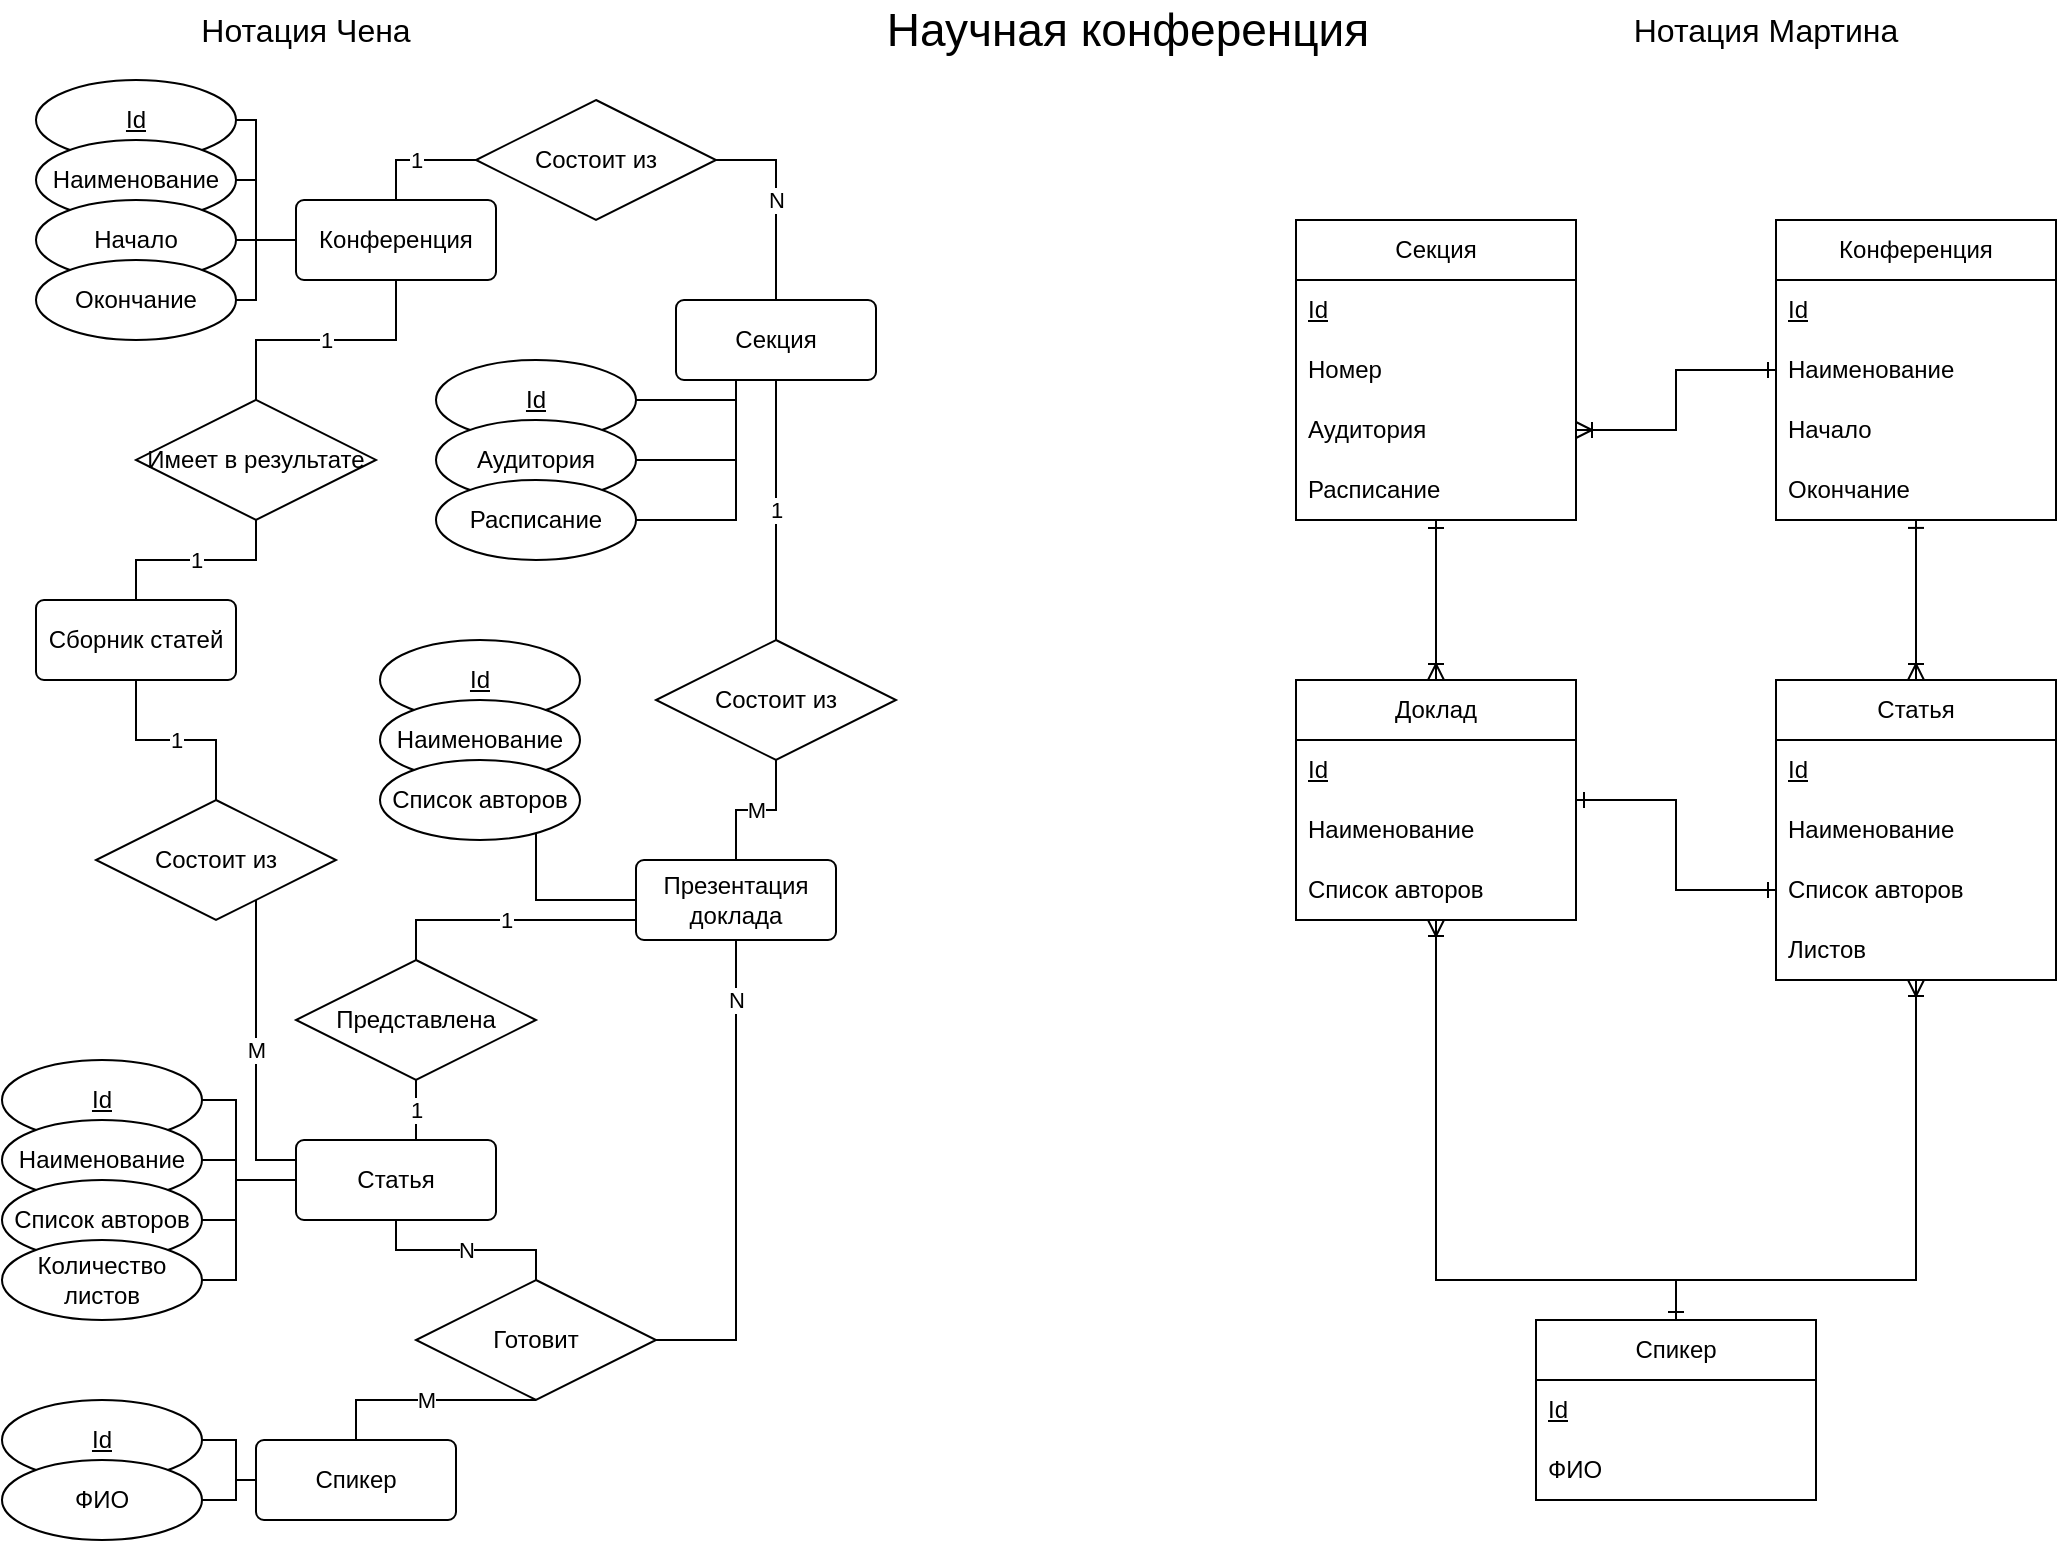 <mxfile version="28.1.2">
  <diagram name="Страница — 1" id="Usv800yyKpMSxYLico5M">
    <mxGraphModel dx="1006" dy="696" grid="1" gridSize="10" guides="1" tooltips="1" connect="1" arrows="1" fold="1" page="1" pageScale="1" pageWidth="1169" pageHeight="827" math="0" shadow="0">
      <root>
        <mxCell id="0" />
        <mxCell id="1" parent="0" />
        <mxCell id="GMbKhNjY2CRubePAbN6w-1" value="Научная конференция" style="text;html=1;align=center;verticalAlign=middle;whiteSpace=wrap;rounded=0;fontSize=23;" parent="1" vertex="1">
          <mxGeometry x="430" y="30" width="312" height="30" as="geometry" />
        </mxCell>
        <mxCell id="GMbKhNjY2CRubePAbN6w-2" value="&lt;font style=&quot;font-size: 16px;&quot;&gt;Нотация Чена&lt;/font&gt;" style="text;html=1;align=center;verticalAlign=middle;whiteSpace=wrap;rounded=0;fontSize=18;" parent="1" vertex="1">
          <mxGeometry x="110" y="30" width="130" height="30" as="geometry" />
        </mxCell>
        <mxCell id="GMbKhNjY2CRubePAbN6w-3" value="&lt;font style=&quot;font-size: 16px;&quot;&gt;Нотация Мартина&lt;/font&gt;" style="text;html=1;align=center;verticalAlign=middle;whiteSpace=wrap;rounded=0;fontSize=18;" parent="1" vertex="1">
          <mxGeometry x="810" y="30" width="190" height="30" as="geometry" />
        </mxCell>
        <mxCell id="GMbKhNjY2CRubePAbN6w-4" value="Конференция" style="rounded=1;arcSize=10;whiteSpace=wrap;html=1;align=center;" parent="1" vertex="1">
          <mxGeometry x="170" y="130" width="100" height="40" as="geometry" />
        </mxCell>
        <mxCell id="GMbKhNjY2CRubePAbN6w-6" value="Спикер" style="rounded=1;arcSize=10;whiteSpace=wrap;html=1;align=center;" parent="1" vertex="1">
          <mxGeometry x="150" y="750" width="100" height="40" as="geometry" />
        </mxCell>
        <mxCell id="GMbKhNjY2CRubePAbN6w-18" value="Id" style="ellipse;whiteSpace=wrap;html=1;align=center;fontStyle=4;" parent="1" vertex="1">
          <mxGeometry x="40" y="70" width="100" height="40" as="geometry" />
        </mxCell>
        <mxCell id="vNpDOa9beyPFH_1lGm9j-8" style="edgeStyle=orthogonalEdgeStyle;rounded=0;orthogonalLoop=1;jettySize=auto;html=1;endArrow=none;endFill=0;" edge="1" parent="1" source="GMbKhNjY2CRubePAbN6w-19" target="GMbKhNjY2CRubePAbN6w-4">
          <mxGeometry relative="1" as="geometry">
            <Array as="points">
              <mxPoint x="150" y="120" />
              <mxPoint x="150" y="150" />
            </Array>
          </mxGeometry>
        </mxCell>
        <mxCell id="GMbKhNjY2CRubePAbN6w-19" value="Наименование" style="ellipse;whiteSpace=wrap;html=1;align=center;" parent="1" vertex="1">
          <mxGeometry x="40" y="100" width="100" height="40" as="geometry" />
        </mxCell>
        <mxCell id="vNpDOa9beyPFH_1lGm9j-5" style="edgeStyle=orthogonalEdgeStyle;rounded=0;orthogonalLoop=1;jettySize=auto;html=1;endArrow=none;endFill=0;" edge="1" parent="1" source="GMbKhNjY2CRubePAbN6w-20" target="GMbKhNjY2CRubePAbN6w-6">
          <mxGeometry relative="1" as="geometry">
            <Array as="points">
              <mxPoint x="140" y="750" />
              <mxPoint x="140" y="770" />
            </Array>
          </mxGeometry>
        </mxCell>
        <mxCell id="GMbKhNjY2CRubePAbN6w-20" value="Id" style="ellipse;whiteSpace=wrap;html=1;align=center;fontStyle=4;" parent="1" vertex="1">
          <mxGeometry x="23" y="730" width="100" height="40" as="geometry" />
        </mxCell>
        <mxCell id="GMbKhNjY2CRubePAbN6w-21" value="Статья" style="rounded=1;arcSize=10;whiteSpace=wrap;html=1;align=center;" parent="1" vertex="1">
          <mxGeometry x="170" y="600" width="100" height="40" as="geometry" />
        </mxCell>
        <mxCell id="GMbKhNjY2CRubePAbN6w-22" value="Презентация доклада" style="rounded=1;arcSize=10;whiteSpace=wrap;html=1;align=center;" parent="1" vertex="1">
          <mxGeometry x="340" y="460" width="100" height="40" as="geometry" />
        </mxCell>
        <mxCell id="GMbKhNjY2CRubePAbN6w-24" value="Секция" style="rounded=1;arcSize=10;whiteSpace=wrap;html=1;align=center;" parent="1" vertex="1">
          <mxGeometry x="360" y="180" width="100" height="40" as="geometry" />
        </mxCell>
        <mxCell id="GMbKhNjY2CRubePAbN6w-25" value="M" style="endArrow=none;html=1;rounded=0;edgeStyle=orthogonalEdgeStyle;" parent="1" source="GMbKhNjY2CRubePAbN6w-6" target="vNpDOa9beyPFH_1lGm9j-58" edge="1">
          <mxGeometry relative="1" as="geometry">
            <mxPoint x="160" y="439.5" as="sourcePoint" />
            <mxPoint x="250" y="720" as="targetPoint" />
            <Array as="points">
              <mxPoint x="200" y="730" />
            </Array>
            <mxPoint as="offset" />
          </mxGeometry>
        </mxCell>
        <mxCell id="GMbKhNjY2CRubePAbN6w-26" value="N" style="endArrow=none;html=1;rounded=0;edgeStyle=orthogonalEdgeStyle;" parent="1" source="vNpDOa9beyPFH_1lGm9j-58" target="GMbKhNjY2CRubePAbN6w-21" edge="1">
          <mxGeometry x="0.0" relative="1" as="geometry">
            <mxPoint x="270" y="660" as="sourcePoint" />
            <mxPoint x="590" y="410" as="targetPoint" />
            <Array as="points" />
            <mxPoint as="offset" />
          </mxGeometry>
        </mxCell>
        <mxCell id="GMbKhNjY2CRubePAbN6w-27" value="N" style="endArrow=none;html=1;rounded=0;edgeStyle=orthogonalEdgeStyle;exitX=1;exitY=0.5;exitDx=0;exitDy=0;" parent="1" source="vNpDOa9beyPFH_1lGm9j-58" target="GMbKhNjY2CRubePAbN6w-22" edge="1">
          <mxGeometry x="0.75" relative="1" as="geometry">
            <mxPoint x="350" y="660" as="sourcePoint" />
            <mxPoint x="380" y="510" as="targetPoint" />
            <Array as="points" />
            <mxPoint as="offset" />
          </mxGeometry>
        </mxCell>
        <mxCell id="GMbKhNjY2CRubePAbN6w-30" value="Состоит из" style="shape=rhombus;perimeter=rhombusPerimeter;whiteSpace=wrap;html=1;align=center;" parent="1" vertex="1">
          <mxGeometry x="350" y="350" width="120" height="60" as="geometry" />
        </mxCell>
        <mxCell id="GMbKhNjY2CRubePAbN6w-32" value="M" style="endArrow=none;html=1;rounded=0;edgeStyle=orthogonalEdgeStyle;" parent="1" source="GMbKhNjY2CRubePAbN6w-22" target="GMbKhNjY2CRubePAbN6w-30" edge="1">
          <mxGeometry relative="1" as="geometry">
            <mxPoint x="440" y="360" as="sourcePoint" />
            <mxPoint x="580" y="250" as="targetPoint" />
          </mxGeometry>
        </mxCell>
        <mxCell id="GMbKhNjY2CRubePAbN6w-33" value="1" style="endArrow=none;html=1;rounded=0;edgeStyle=orthogonalEdgeStyle;" parent="1" source="GMbKhNjY2CRubePAbN6w-30" target="GMbKhNjY2CRubePAbN6w-24" edge="1">
          <mxGeometry relative="1" as="geometry">
            <mxPoint x="840" y="230" as="sourcePoint" />
            <mxPoint x="820" y="200" as="targetPoint" />
          </mxGeometry>
        </mxCell>
        <mxCell id="GMbKhNjY2CRubePAbN6w-34" value="Состоит из" style="shape=rhombus;perimeter=rhombusPerimeter;whiteSpace=wrap;html=1;align=center;" parent="1" vertex="1">
          <mxGeometry x="260" y="80" width="120" height="60" as="geometry" />
        </mxCell>
        <mxCell id="GMbKhNjY2CRubePAbN6w-35" value="N" style="endArrow=none;html=1;rounded=0;edgeStyle=orthogonalEdgeStyle;" parent="1" source="GMbKhNjY2CRubePAbN6w-24" target="GMbKhNjY2CRubePAbN6w-34" edge="1">
          <mxGeometry relative="1" as="geometry">
            <mxPoint x="260" y="200" as="sourcePoint" />
            <mxPoint x="400" y="160" as="targetPoint" />
            <Array as="points">
              <mxPoint x="410" y="110" />
            </Array>
            <mxPoint as="offset" />
          </mxGeometry>
        </mxCell>
        <mxCell id="GMbKhNjY2CRubePAbN6w-36" value="1" style="endArrow=none;html=1;rounded=0;edgeStyle=orthogonalEdgeStyle;" parent="1" source="GMbKhNjY2CRubePAbN6w-34" target="GMbKhNjY2CRubePAbN6w-4" edge="1">
          <mxGeometry relative="1" as="geometry">
            <mxPoint x="660" y="140" as="sourcePoint" />
            <mxPoint x="240" y="60" as="targetPoint" />
            <Array as="points">
              <mxPoint x="220" y="110" />
            </Array>
          </mxGeometry>
        </mxCell>
        <mxCell id="vNpDOa9beyPFH_1lGm9j-49" value="" style="edgeStyle=orthogonalEdgeStyle;rounded=0;orthogonalLoop=1;jettySize=auto;html=1;endArrow=ERone;endFill=0;startArrow=ERoneToMany;startFill=0;" edge="1" parent="1" source="GMbKhNjY2CRubePAbN6w-37" target="vNpDOa9beyPFH_1lGm9j-41">
          <mxGeometry relative="1" as="geometry">
            <Array as="points">
              <mxPoint x="740" y="290" />
              <mxPoint x="740" y="290" />
            </Array>
          </mxGeometry>
        </mxCell>
        <mxCell id="vNpDOa9beyPFH_1lGm9j-59" value="" style="edgeStyle=orthogonalEdgeStyle;rounded=0;orthogonalLoop=1;jettySize=auto;html=1;endArrow=ERone;endFill=0;startArrow=ERone;startFill=0;" edge="1" parent="1" source="GMbKhNjY2CRubePAbN6w-37" target="vNpDOa9beyPFH_1lGm9j-54">
          <mxGeometry relative="1" as="geometry" />
        </mxCell>
        <mxCell id="GMbKhNjY2CRubePAbN6w-37" value="Доклад" style="swimlane;fontStyle=0;childLayout=stackLayout;horizontal=1;startSize=30;horizontalStack=0;resizeParent=1;resizeParentMax=0;resizeLast=0;collapsible=1;marginBottom=0;whiteSpace=wrap;html=1;" parent="1" vertex="1">
          <mxGeometry x="670" y="370" width="140" height="120" as="geometry" />
        </mxCell>
        <mxCell id="GMbKhNjY2CRubePAbN6w-38" value="Id" style="text;strokeColor=none;fillColor=none;align=left;verticalAlign=middle;spacingLeft=4;spacingRight=4;overflow=hidden;points=[[0,0.5],[1,0.5]];portConstraint=eastwest;rotatable=0;whiteSpace=wrap;html=1;fontStyle=4" parent="GMbKhNjY2CRubePAbN6w-37" vertex="1">
          <mxGeometry y="30" width="140" height="30" as="geometry" />
        </mxCell>
        <mxCell id="GMbKhNjY2CRubePAbN6w-39" value="Наименование" style="text;strokeColor=none;fillColor=none;align=left;verticalAlign=middle;spacingLeft=4;spacingRight=4;overflow=hidden;points=[[0,0.5],[1,0.5]];portConstraint=eastwest;rotatable=0;whiteSpace=wrap;html=1;" parent="GMbKhNjY2CRubePAbN6w-37" vertex="1">
          <mxGeometry y="60" width="140" height="30" as="geometry" />
        </mxCell>
        <mxCell id="GMbKhNjY2CRubePAbN6w-40" value="Список авторов" style="text;strokeColor=none;fillColor=none;align=left;verticalAlign=middle;spacingLeft=4;spacingRight=4;overflow=hidden;points=[[0,0.5],[1,0.5]];portConstraint=eastwest;rotatable=0;whiteSpace=wrap;html=1;" parent="GMbKhNjY2CRubePAbN6w-37" vertex="1">
          <mxGeometry y="90" width="140" height="30" as="geometry" />
        </mxCell>
        <mxCell id="GMbKhNjY2CRubePAbN6w-42" value="Сборник статей" style="rounded=1;arcSize=10;whiteSpace=wrap;html=1;align=center;" parent="1" vertex="1">
          <mxGeometry x="40" y="330" width="100" height="40" as="geometry" />
        </mxCell>
        <mxCell id="GMbKhNjY2CRubePAbN6w-43" value="Состоит из" style="shape=rhombus;perimeter=rhombusPerimeter;whiteSpace=wrap;html=1;align=center;" parent="1" vertex="1">
          <mxGeometry x="70" y="430" width="120" height="60" as="geometry" />
        </mxCell>
        <mxCell id="GMbKhNjY2CRubePAbN6w-44" value="1" style="endArrow=none;html=1;rounded=0;edgeStyle=orthogonalEdgeStyle;" parent="1" source="GMbKhNjY2CRubePAbN6w-43" target="GMbKhNjY2CRubePAbN6w-42" edge="1">
          <mxGeometry relative="1" as="geometry">
            <mxPoint x="410" y="560" as="sourcePoint" />
            <mxPoint x="410" y="510" as="targetPoint" />
          </mxGeometry>
        </mxCell>
        <mxCell id="GMbKhNjY2CRubePAbN6w-45" value="M" style="endArrow=none;html=1;rounded=0;edgeStyle=orthogonalEdgeStyle;" parent="1" source="GMbKhNjY2CRubePAbN6w-43" target="GMbKhNjY2CRubePAbN6w-21" edge="1">
          <mxGeometry relative="1" as="geometry">
            <mxPoint x="390" y="630" as="sourcePoint" />
            <mxPoint x="390" y="580" as="targetPoint" />
            <Array as="points">
              <mxPoint x="150" y="610" />
            </Array>
          </mxGeometry>
        </mxCell>
        <mxCell id="vNpDOa9beyPFH_1lGm9j-9" style="edgeStyle=orthogonalEdgeStyle;rounded=0;orthogonalLoop=1;jettySize=auto;html=1;endArrow=none;endFill=0;" edge="1" parent="1" source="GMbKhNjY2CRubePAbN6w-46" target="GMbKhNjY2CRubePAbN6w-4">
          <mxGeometry relative="1" as="geometry" />
        </mxCell>
        <mxCell id="GMbKhNjY2CRubePAbN6w-46" value="Начало" style="ellipse;whiteSpace=wrap;html=1;align=center;" parent="1" vertex="1">
          <mxGeometry x="40" y="130" width="100" height="40" as="geometry" />
        </mxCell>
        <mxCell id="vNpDOa9beyPFH_1lGm9j-10" style="edgeStyle=orthogonalEdgeStyle;rounded=0;orthogonalLoop=1;jettySize=auto;html=1;endArrow=none;endFill=0;" edge="1" parent="1" source="GMbKhNjY2CRubePAbN6w-47" target="GMbKhNjY2CRubePAbN6w-4">
          <mxGeometry relative="1" as="geometry">
            <Array as="points">
              <mxPoint x="150" y="180" />
              <mxPoint x="150" y="150" />
            </Array>
          </mxGeometry>
        </mxCell>
        <mxCell id="GMbKhNjY2CRubePAbN6w-47" value="Окончание" style="ellipse;whiteSpace=wrap;html=1;align=center;" parent="1" vertex="1">
          <mxGeometry x="40" y="160" width="100" height="40" as="geometry" />
        </mxCell>
        <mxCell id="vNpDOa9beyPFH_1lGm9j-17" style="edgeStyle=orthogonalEdgeStyle;rounded=0;orthogonalLoop=1;jettySize=auto;html=1;endArrow=none;endFill=0;" edge="1" parent="1" source="GMbKhNjY2CRubePAbN6w-52" target="GMbKhNjY2CRubePAbN6w-21">
          <mxGeometry relative="1" as="geometry">
            <Array as="points">
              <mxPoint x="140" y="580" />
              <mxPoint x="140" y="620" />
            </Array>
          </mxGeometry>
        </mxCell>
        <mxCell id="GMbKhNjY2CRubePAbN6w-52" value="Id" style="ellipse;whiteSpace=wrap;html=1;align=center;fontStyle=4;" parent="1" vertex="1">
          <mxGeometry x="23" y="560" width="100" height="40" as="geometry" />
        </mxCell>
        <mxCell id="vNpDOa9beyPFH_1lGm9j-18" style="edgeStyle=orthogonalEdgeStyle;rounded=0;orthogonalLoop=1;jettySize=auto;html=1;endArrow=none;endFill=0;" edge="1" parent="1" source="GMbKhNjY2CRubePAbN6w-53" target="GMbKhNjY2CRubePAbN6w-21">
          <mxGeometry relative="1" as="geometry">
            <Array as="points">
              <mxPoint x="140" y="610" />
              <mxPoint x="140" y="620" />
            </Array>
          </mxGeometry>
        </mxCell>
        <mxCell id="GMbKhNjY2CRubePAbN6w-53" value="Наименование" style="ellipse;whiteSpace=wrap;html=1;align=center;" parent="1" vertex="1">
          <mxGeometry x="23" y="590" width="100" height="40" as="geometry" />
        </mxCell>
        <mxCell id="vNpDOa9beyPFH_1lGm9j-19" style="edgeStyle=orthogonalEdgeStyle;rounded=0;orthogonalLoop=1;jettySize=auto;html=1;endArrow=none;endFill=0;" edge="1" parent="1" source="GMbKhNjY2CRubePAbN6w-54" target="GMbKhNjY2CRubePAbN6w-21">
          <mxGeometry relative="1" as="geometry">
            <Array as="points">
              <mxPoint x="140" y="640" />
              <mxPoint x="140" y="620" />
            </Array>
          </mxGeometry>
        </mxCell>
        <mxCell id="GMbKhNjY2CRubePAbN6w-54" value="Список авторов" style="ellipse;whiteSpace=wrap;html=1;align=center;" parent="1" vertex="1">
          <mxGeometry x="23" y="620" width="100" height="40" as="geometry" />
        </mxCell>
        <mxCell id="vNpDOa9beyPFH_1lGm9j-20" style="edgeStyle=orthogonalEdgeStyle;rounded=0;orthogonalLoop=1;jettySize=auto;html=1;endArrow=none;endFill=0;" edge="1" parent="1" source="GMbKhNjY2CRubePAbN6w-55" target="GMbKhNjY2CRubePAbN6w-21">
          <mxGeometry relative="1" as="geometry">
            <Array as="points">
              <mxPoint x="140" y="670" />
              <mxPoint x="140" y="620" />
            </Array>
          </mxGeometry>
        </mxCell>
        <mxCell id="GMbKhNjY2CRubePAbN6w-55" value="Количество листов" style="ellipse;whiteSpace=wrap;html=1;align=center;" parent="1" vertex="1">
          <mxGeometry x="23" y="650" width="100" height="40" as="geometry" />
        </mxCell>
        <mxCell id="vNpDOa9beyPFH_1lGm9j-1" value="Имеет в результате" style="shape=rhombus;perimeter=rhombusPerimeter;whiteSpace=wrap;html=1;align=center;" vertex="1" parent="1">
          <mxGeometry x="90" y="229.96" width="120" height="60" as="geometry" />
        </mxCell>
        <mxCell id="vNpDOa9beyPFH_1lGm9j-2" value="1" style="endArrow=none;html=1;rounded=0;edgeStyle=orthogonalEdgeStyle;" edge="1" parent="1" source="vNpDOa9beyPFH_1lGm9j-1" target="GMbKhNjY2CRubePAbN6w-4">
          <mxGeometry relative="1" as="geometry">
            <mxPoint x="470" y="339.96" as="sourcePoint" />
            <mxPoint x="150" y="149.96" as="targetPoint" />
          </mxGeometry>
        </mxCell>
        <mxCell id="vNpDOa9beyPFH_1lGm9j-3" value="1" style="endArrow=none;html=1;rounded=0;edgeStyle=orthogonalEdgeStyle;" edge="1" parent="1" source="vNpDOa9beyPFH_1lGm9j-1" target="GMbKhNjY2CRubePAbN6w-42">
          <mxGeometry relative="1" as="geometry">
            <mxPoint x="450" y="409.96" as="sourcePoint" />
            <mxPoint x="200" y="389.96" as="targetPoint" />
            <Array as="points">
              <mxPoint x="150" y="310" />
              <mxPoint x="90" y="310" />
            </Array>
          </mxGeometry>
        </mxCell>
        <mxCell id="vNpDOa9beyPFH_1lGm9j-6" style="edgeStyle=orthogonalEdgeStyle;rounded=0;orthogonalLoop=1;jettySize=auto;html=1;endArrow=none;endFill=0;" edge="1" parent="1" source="vNpDOa9beyPFH_1lGm9j-4" target="GMbKhNjY2CRubePAbN6w-6">
          <mxGeometry relative="1" as="geometry">
            <Array as="points">
              <mxPoint x="140" y="780" />
              <mxPoint x="140" y="770" />
            </Array>
          </mxGeometry>
        </mxCell>
        <mxCell id="vNpDOa9beyPFH_1lGm9j-4" value="ФИО" style="ellipse;whiteSpace=wrap;html=1;align=center;" vertex="1" parent="1">
          <mxGeometry x="23" y="760" width="100" height="40" as="geometry" />
        </mxCell>
        <mxCell id="vNpDOa9beyPFH_1lGm9j-7" style="edgeStyle=orthogonalEdgeStyle;rounded=0;orthogonalLoop=1;jettySize=auto;html=1;endArrow=none;endFill=0;" edge="1" parent="1" source="GMbKhNjY2CRubePAbN6w-18" target="GMbKhNjY2CRubePAbN6w-4">
          <mxGeometry relative="1" as="geometry">
            <Array as="points">
              <mxPoint x="150" y="90" />
              <mxPoint x="150" y="150" />
            </Array>
          </mxGeometry>
        </mxCell>
        <mxCell id="vNpDOa9beyPFH_1lGm9j-11" value="Представлена" style="shape=rhombus;perimeter=rhombusPerimeter;whiteSpace=wrap;html=1;align=center;" vertex="1" parent="1">
          <mxGeometry x="170" y="510" width="120" height="60" as="geometry" />
        </mxCell>
        <mxCell id="vNpDOa9beyPFH_1lGm9j-12" value="1" style="endArrow=none;html=1;rounded=0;edgeStyle=orthogonalEdgeStyle;" edge="1" parent="1" source="vNpDOa9beyPFH_1lGm9j-11" target="GMbKhNjY2CRubePAbN6w-22">
          <mxGeometry relative="1" as="geometry">
            <mxPoint x="510" y="620" as="sourcePoint" />
            <mxPoint x="190" y="430" as="targetPoint" />
            <Array as="points">
              <mxPoint x="230" y="490" />
            </Array>
          </mxGeometry>
        </mxCell>
        <mxCell id="vNpDOa9beyPFH_1lGm9j-13" value="1" style="endArrow=none;html=1;rounded=0;edgeStyle=orthogonalEdgeStyle;" edge="1" parent="1" source="vNpDOa9beyPFH_1lGm9j-11" target="GMbKhNjY2CRubePAbN6w-21">
          <mxGeometry relative="1" as="geometry">
            <mxPoint x="490" y="690" as="sourcePoint" />
            <mxPoint x="240" y="670" as="targetPoint" />
            <Array as="points">
              <mxPoint x="230" y="590" />
              <mxPoint x="230" y="590" />
            </Array>
          </mxGeometry>
        </mxCell>
        <mxCell id="vNpDOa9beyPFH_1lGm9j-21" style="edgeStyle=orthogonalEdgeStyle;rounded=0;orthogonalLoop=1;jettySize=auto;html=1;endArrow=none;endFill=0;" edge="1" parent="1" source="vNpDOa9beyPFH_1lGm9j-22" target="GMbKhNjY2CRubePAbN6w-22">
          <mxGeometry relative="1" as="geometry">
            <mxPoint x="303.5" y="380" as="targetPoint" />
            <Array as="points">
              <mxPoint x="290" y="370" />
              <mxPoint x="290" y="480" />
            </Array>
          </mxGeometry>
        </mxCell>
        <mxCell id="vNpDOa9beyPFH_1lGm9j-22" value="Id" style="ellipse;whiteSpace=wrap;html=1;align=center;fontStyle=4;" vertex="1" parent="1">
          <mxGeometry x="212" y="350" width="100" height="40" as="geometry" />
        </mxCell>
        <mxCell id="vNpDOa9beyPFH_1lGm9j-23" style="edgeStyle=orthogonalEdgeStyle;rounded=0;orthogonalLoop=1;jettySize=auto;html=1;endArrow=none;endFill=0;" edge="1" parent="1" source="vNpDOa9beyPFH_1lGm9j-24" target="GMbKhNjY2CRubePAbN6w-22">
          <mxGeometry relative="1" as="geometry">
            <mxPoint x="303.5" y="380" as="targetPoint" />
            <Array as="points">
              <mxPoint x="290" y="400" />
              <mxPoint x="290" y="480" />
            </Array>
          </mxGeometry>
        </mxCell>
        <mxCell id="vNpDOa9beyPFH_1lGm9j-24" value="Наименование" style="ellipse;whiteSpace=wrap;html=1;align=center;" vertex="1" parent="1">
          <mxGeometry x="212" y="380" width="100" height="40" as="geometry" />
        </mxCell>
        <mxCell id="vNpDOa9beyPFH_1lGm9j-25" style="edgeStyle=orthogonalEdgeStyle;rounded=0;orthogonalLoop=1;jettySize=auto;html=1;endArrow=none;endFill=0;" edge="1" parent="1" source="vNpDOa9beyPFH_1lGm9j-26" target="GMbKhNjY2CRubePAbN6w-22">
          <mxGeometry relative="1" as="geometry">
            <mxPoint x="303.5" y="380" as="targetPoint" />
            <Array as="points">
              <mxPoint x="274" y="430" />
              <mxPoint x="290" y="430" />
              <mxPoint x="290" y="530" />
            </Array>
          </mxGeometry>
        </mxCell>
        <mxCell id="vNpDOa9beyPFH_1lGm9j-26" value="Список авторов" style="ellipse;whiteSpace=wrap;html=1;align=center;" vertex="1" parent="1">
          <mxGeometry x="212" y="410" width="100" height="40" as="geometry" />
        </mxCell>
        <mxCell id="vNpDOa9beyPFH_1lGm9j-32" style="edgeStyle=orthogonalEdgeStyle;rounded=0;orthogonalLoop=1;jettySize=auto;html=1;endArrow=none;endFill=0;" edge="1" parent="1" source="vNpDOa9beyPFH_1lGm9j-27" target="GMbKhNjY2CRubePAbN6w-24">
          <mxGeometry relative="1" as="geometry">
            <Array as="points">
              <mxPoint x="390" y="230" />
            </Array>
          </mxGeometry>
        </mxCell>
        <mxCell id="vNpDOa9beyPFH_1lGm9j-27" value="Id" style="ellipse;whiteSpace=wrap;html=1;align=center;fontStyle=4;" vertex="1" parent="1">
          <mxGeometry x="240" y="209.96" width="100" height="40" as="geometry" />
        </mxCell>
        <mxCell id="vNpDOa9beyPFH_1lGm9j-31" style="edgeStyle=orthogonalEdgeStyle;rounded=0;orthogonalLoop=1;jettySize=auto;html=1;endArrow=none;endFill=0;" edge="1" parent="1" source="vNpDOa9beyPFH_1lGm9j-28" target="GMbKhNjY2CRubePAbN6w-24">
          <mxGeometry relative="1" as="geometry">
            <Array as="points">
              <mxPoint x="390" y="260" />
            </Array>
          </mxGeometry>
        </mxCell>
        <mxCell id="vNpDOa9beyPFH_1lGm9j-28" value="Аудитория" style="ellipse;whiteSpace=wrap;html=1;align=center;" vertex="1" parent="1">
          <mxGeometry x="240" y="239.96" width="100" height="40" as="geometry" />
        </mxCell>
        <mxCell id="vNpDOa9beyPFH_1lGm9j-30" style="edgeStyle=orthogonalEdgeStyle;rounded=0;orthogonalLoop=1;jettySize=auto;html=1;endArrow=none;endFill=0;" edge="1" parent="1" source="vNpDOa9beyPFH_1lGm9j-29" target="GMbKhNjY2CRubePAbN6w-24">
          <mxGeometry relative="1" as="geometry">
            <Array as="points">
              <mxPoint x="390" y="290" />
            </Array>
          </mxGeometry>
        </mxCell>
        <mxCell id="vNpDOa9beyPFH_1lGm9j-29" value="Расписание" style="ellipse;whiteSpace=wrap;html=1;align=center;" vertex="1" parent="1">
          <mxGeometry x="240" y="269.96" width="100" height="40" as="geometry" />
        </mxCell>
        <mxCell id="vNpDOa9beyPFH_1lGm9j-50" value="" style="edgeStyle=orthogonalEdgeStyle;rounded=0;orthogonalLoop=1;jettySize=auto;html=1;endArrow=ERoneToMany;endFill=0;startArrow=ERone;startFill=0;" edge="1" parent="1" source="vNpDOa9beyPFH_1lGm9j-33" target="vNpDOa9beyPFH_1lGm9j-40">
          <mxGeometry relative="1" as="geometry" />
        </mxCell>
        <mxCell id="vNpDOa9beyPFH_1lGm9j-33" value="Конференция" style="swimlane;fontStyle=0;childLayout=stackLayout;horizontal=1;startSize=30;horizontalStack=0;resizeParent=1;resizeParentMax=0;resizeLast=0;collapsible=1;marginBottom=0;whiteSpace=wrap;html=1;" vertex="1" parent="1">
          <mxGeometry x="910" y="139.96" width="140" height="150" as="geometry" />
        </mxCell>
        <mxCell id="vNpDOa9beyPFH_1lGm9j-34" value="Id" style="text;strokeColor=none;fillColor=none;align=left;verticalAlign=middle;spacingLeft=4;spacingRight=4;overflow=hidden;points=[[0,0.5],[1,0.5]];portConstraint=eastwest;rotatable=0;whiteSpace=wrap;html=1;fontStyle=4" vertex="1" parent="vNpDOa9beyPFH_1lGm9j-33">
          <mxGeometry y="30" width="140" height="30" as="geometry" />
        </mxCell>
        <mxCell id="vNpDOa9beyPFH_1lGm9j-35" value="Наименование" style="text;strokeColor=none;fillColor=none;align=left;verticalAlign=middle;spacingLeft=4;spacingRight=4;overflow=hidden;points=[[0,0.5],[1,0.5]];portConstraint=eastwest;rotatable=0;whiteSpace=wrap;html=1;" vertex="1" parent="vNpDOa9beyPFH_1lGm9j-33">
          <mxGeometry y="60" width="140" height="30" as="geometry" />
        </mxCell>
        <mxCell id="vNpDOa9beyPFH_1lGm9j-36" value="Начало" style="text;strokeColor=none;fillColor=none;align=left;verticalAlign=middle;spacingLeft=4;spacingRight=4;overflow=hidden;points=[[0,0.5],[1,0.5]];portConstraint=eastwest;rotatable=0;whiteSpace=wrap;html=1;" vertex="1" parent="vNpDOa9beyPFH_1lGm9j-33">
          <mxGeometry y="90" width="140" height="30" as="geometry" />
        </mxCell>
        <mxCell id="vNpDOa9beyPFH_1lGm9j-37" value="Окончание" style="text;strokeColor=none;fillColor=none;align=left;verticalAlign=middle;spacingLeft=4;spacingRight=4;overflow=hidden;points=[[0,0.5],[1,0.5]];portConstraint=eastwest;rotatable=0;whiteSpace=wrap;html=1;" vertex="1" parent="vNpDOa9beyPFH_1lGm9j-33">
          <mxGeometry y="120" width="140" height="30" as="geometry" />
        </mxCell>
        <mxCell id="vNpDOa9beyPFH_1lGm9j-38" value="Секция" style="swimlane;fontStyle=0;childLayout=stackLayout;horizontal=1;startSize=30;horizontalStack=0;resizeParent=1;resizeParentMax=0;resizeLast=0;collapsible=1;marginBottom=0;whiteSpace=wrap;html=1;" vertex="1" parent="1">
          <mxGeometry x="670" y="140" width="140" height="150" as="geometry" />
        </mxCell>
        <mxCell id="vNpDOa9beyPFH_1lGm9j-39" value="Id" style="text;strokeColor=none;fillColor=none;align=left;verticalAlign=middle;spacingLeft=4;spacingRight=4;overflow=hidden;points=[[0,0.5],[1,0.5]];portConstraint=eastwest;rotatable=0;whiteSpace=wrap;html=1;fontStyle=4" vertex="1" parent="vNpDOa9beyPFH_1lGm9j-38">
          <mxGeometry y="30" width="140" height="30" as="geometry" />
        </mxCell>
        <mxCell id="vNpDOa9beyPFH_1lGm9j-42" value="Номер" style="text;strokeColor=none;fillColor=none;align=left;verticalAlign=middle;spacingLeft=4;spacingRight=4;overflow=hidden;points=[[0,0.5],[1,0.5]];portConstraint=eastwest;rotatable=0;whiteSpace=wrap;html=1;" vertex="1" parent="vNpDOa9beyPFH_1lGm9j-38">
          <mxGeometry y="60" width="140" height="30" as="geometry" />
        </mxCell>
        <mxCell id="vNpDOa9beyPFH_1lGm9j-40" value="Аудитория" style="text;strokeColor=none;fillColor=none;align=left;verticalAlign=middle;spacingLeft=4;spacingRight=4;overflow=hidden;points=[[0,0.5],[1,0.5]];portConstraint=eastwest;rotatable=0;whiteSpace=wrap;html=1;" vertex="1" parent="vNpDOa9beyPFH_1lGm9j-38">
          <mxGeometry y="90" width="140" height="30" as="geometry" />
        </mxCell>
        <mxCell id="vNpDOa9beyPFH_1lGm9j-41" value="Расписание" style="text;strokeColor=none;fillColor=none;align=left;verticalAlign=middle;spacingLeft=4;spacingRight=4;overflow=hidden;points=[[0,0.5],[1,0.5]];portConstraint=eastwest;rotatable=0;whiteSpace=wrap;html=1;" vertex="1" parent="vNpDOa9beyPFH_1lGm9j-38">
          <mxGeometry y="120" width="140" height="30" as="geometry" />
        </mxCell>
        <mxCell id="vNpDOa9beyPFH_1lGm9j-48" value="" style="edgeStyle=orthogonalEdgeStyle;rounded=0;orthogonalLoop=1;jettySize=auto;html=1;endArrow=ERoneToMany;endFill=0;startArrow=ERone;startFill=0;" edge="1" parent="1" source="vNpDOa9beyPFH_1lGm9j-43" target="GMbKhNjY2CRubePAbN6w-37">
          <mxGeometry relative="1" as="geometry">
            <Array as="points">
              <mxPoint x="740" y="670" />
            </Array>
          </mxGeometry>
        </mxCell>
        <mxCell id="vNpDOa9beyPFH_1lGm9j-43" value="Спикер" style="swimlane;fontStyle=0;childLayout=stackLayout;horizontal=1;startSize=30;horizontalStack=0;resizeParent=1;resizeParentMax=0;resizeLast=0;collapsible=1;marginBottom=0;whiteSpace=wrap;html=1;" vertex="1" parent="1">
          <mxGeometry x="790" y="690" width="140" height="90" as="geometry" />
        </mxCell>
        <mxCell id="vNpDOa9beyPFH_1lGm9j-44" value="Id" style="text;strokeColor=none;fillColor=none;align=left;verticalAlign=middle;spacingLeft=4;spacingRight=4;overflow=hidden;points=[[0,0.5],[1,0.5]];portConstraint=eastwest;rotatable=0;whiteSpace=wrap;html=1;fontStyle=4" vertex="1" parent="vNpDOa9beyPFH_1lGm9j-43">
          <mxGeometry y="30" width="140" height="30" as="geometry" />
        </mxCell>
        <mxCell id="vNpDOa9beyPFH_1lGm9j-45" value="ФИО" style="text;strokeColor=none;fillColor=none;align=left;verticalAlign=middle;spacingLeft=4;spacingRight=4;overflow=hidden;points=[[0,0.5],[1,0.5]];portConstraint=eastwest;rotatable=0;whiteSpace=wrap;html=1;" vertex="1" parent="vNpDOa9beyPFH_1lGm9j-43">
          <mxGeometry y="60" width="140" height="30" as="geometry" />
        </mxCell>
        <mxCell id="vNpDOa9beyPFH_1lGm9j-51" value="Статья" style="swimlane;fontStyle=0;childLayout=stackLayout;horizontal=1;startSize=30;horizontalStack=0;resizeParent=1;resizeParentMax=0;resizeLast=0;collapsible=1;marginBottom=0;whiteSpace=wrap;html=1;" vertex="1" parent="1">
          <mxGeometry x="910" y="370" width="140" height="150" as="geometry" />
        </mxCell>
        <mxCell id="vNpDOa9beyPFH_1lGm9j-52" value="Id" style="text;strokeColor=none;fillColor=none;align=left;verticalAlign=middle;spacingLeft=4;spacingRight=4;overflow=hidden;points=[[0,0.5],[1,0.5]];portConstraint=eastwest;rotatable=0;whiteSpace=wrap;html=1;fontStyle=4" vertex="1" parent="vNpDOa9beyPFH_1lGm9j-51">
          <mxGeometry y="30" width="140" height="30" as="geometry" />
        </mxCell>
        <mxCell id="vNpDOa9beyPFH_1lGm9j-53" value="Наименование" style="text;strokeColor=none;fillColor=none;align=left;verticalAlign=middle;spacingLeft=4;spacingRight=4;overflow=hidden;points=[[0,0.5],[1,0.5]];portConstraint=eastwest;rotatable=0;whiteSpace=wrap;html=1;" vertex="1" parent="vNpDOa9beyPFH_1lGm9j-51">
          <mxGeometry y="60" width="140" height="30" as="geometry" />
        </mxCell>
        <mxCell id="vNpDOa9beyPFH_1lGm9j-54" value="Список авторов" style="text;strokeColor=none;fillColor=none;align=left;verticalAlign=middle;spacingLeft=4;spacingRight=4;overflow=hidden;points=[[0,0.5],[1,0.5]];portConstraint=eastwest;rotatable=0;whiteSpace=wrap;html=1;" vertex="1" parent="vNpDOa9beyPFH_1lGm9j-51">
          <mxGeometry y="90" width="140" height="30" as="geometry" />
        </mxCell>
        <mxCell id="vNpDOa9beyPFH_1lGm9j-55" value="Листов" style="text;strokeColor=none;fillColor=none;align=left;verticalAlign=middle;spacingLeft=4;spacingRight=4;overflow=hidden;points=[[0,0.5],[1,0.5]];portConstraint=eastwest;rotatable=0;whiteSpace=wrap;html=1;" vertex="1" parent="vNpDOa9beyPFH_1lGm9j-51">
          <mxGeometry y="120" width="140" height="30" as="geometry" />
        </mxCell>
        <mxCell id="vNpDOa9beyPFH_1lGm9j-56" value="" style="edgeStyle=orthogonalEdgeStyle;rounded=0;orthogonalLoop=1;jettySize=auto;html=1;endArrow=ERoneToMany;endFill=0;startArrow=ERone;startFill=0;" edge="1" parent="1" source="vNpDOa9beyPFH_1lGm9j-43" target="vNpDOa9beyPFH_1lGm9j-51">
          <mxGeometry relative="1" as="geometry">
            <mxPoint x="860" y="770" as="sourcePoint" />
            <mxPoint x="740" y="570" as="targetPoint" />
            <Array as="points">
              <mxPoint x="860" y="670" />
              <mxPoint x="980" y="670" />
            </Array>
          </mxGeometry>
        </mxCell>
        <mxCell id="vNpDOa9beyPFH_1lGm9j-57" value="" style="edgeStyle=orthogonalEdgeStyle;rounded=0;orthogonalLoop=1;jettySize=auto;html=1;endArrow=ERoneToMany;endFill=0;startArrow=ERone;startFill=0;" edge="1" parent="1" source="vNpDOa9beyPFH_1lGm9j-33" target="vNpDOa9beyPFH_1lGm9j-51">
          <mxGeometry relative="1" as="geometry">
            <mxPoint x="970" y="710" as="sourcePoint" />
            <mxPoint x="1090" y="540" as="targetPoint" />
            <Array as="points" />
          </mxGeometry>
        </mxCell>
        <mxCell id="vNpDOa9beyPFH_1lGm9j-58" value="Готовит" style="shape=rhombus;perimeter=rhombusPerimeter;whiteSpace=wrap;html=1;align=center;" vertex="1" parent="1">
          <mxGeometry x="230" y="670" width="120" height="60" as="geometry" />
        </mxCell>
      </root>
    </mxGraphModel>
  </diagram>
</mxfile>
